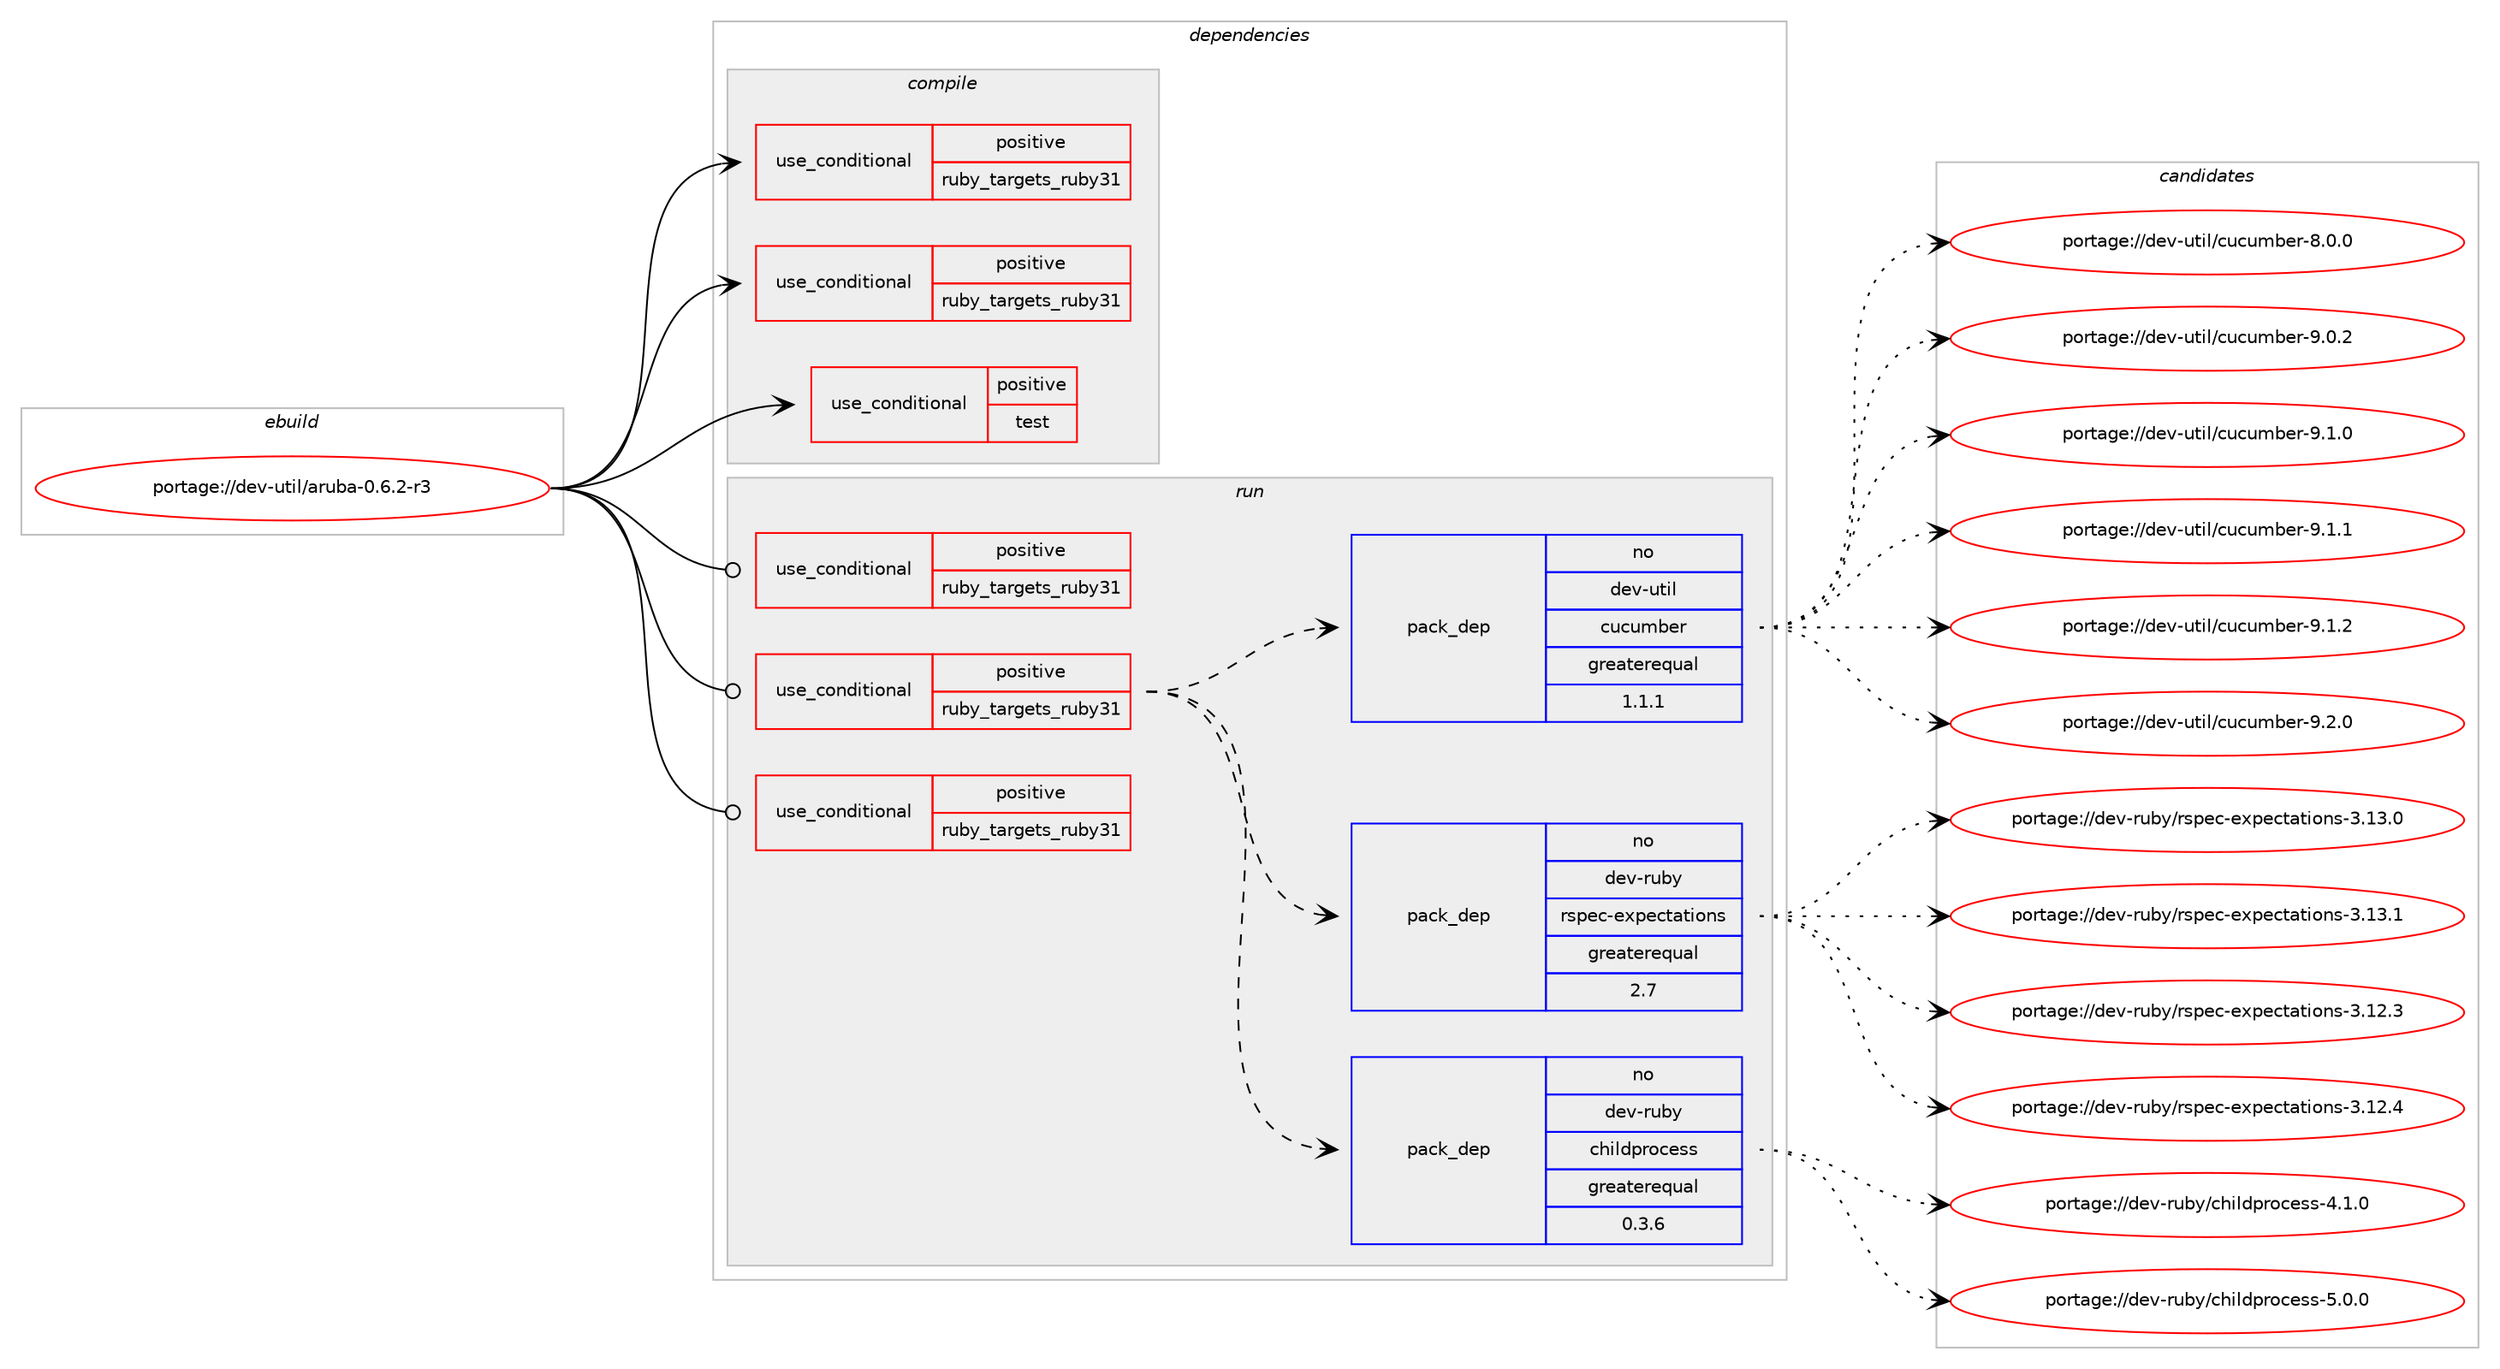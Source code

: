 digraph prolog {

# *************
# Graph options
# *************

newrank=true;
concentrate=true;
compound=true;
graph [rankdir=LR,fontname=Helvetica,fontsize=10,ranksep=1.5];#, ranksep=2.5, nodesep=0.2];
edge  [arrowhead=vee];
node  [fontname=Helvetica,fontsize=10];

# **********
# The ebuild
# **********

subgraph cluster_leftcol {
color=gray;
rank=same;
label=<<i>ebuild</i>>;
id [label="portage://dev-util/aruba-0.6.2-r3", color=red, width=4, href="../dev-util/aruba-0.6.2-r3.svg"];
}

# ****************
# The dependencies
# ****************

subgraph cluster_midcol {
color=gray;
label=<<i>dependencies</i>>;
subgraph cluster_compile {
fillcolor="#eeeeee";
style=filled;
label=<<i>compile</i>>;
subgraph cond57778 {
dependency107854 [label=<<TABLE BORDER="0" CELLBORDER="1" CELLSPACING="0" CELLPADDING="4"><TR><TD ROWSPAN="3" CELLPADDING="10">use_conditional</TD></TR><TR><TD>positive</TD></TR><TR><TD>ruby_targets_ruby31</TD></TR></TABLE>>, shape=none, color=red];
# *** BEGIN UNKNOWN DEPENDENCY TYPE (TODO) ***
# dependency107854 -> package_dependency(portage://dev-util/aruba-0.6.2-r3,install,no,dev-lang,ruby,none,[,,],[slot(3.1)],[])
# *** END UNKNOWN DEPENDENCY TYPE (TODO) ***

}
id:e -> dependency107854:w [weight=20,style="solid",arrowhead="vee"];
subgraph cond57779 {
dependency107855 [label=<<TABLE BORDER="0" CELLBORDER="1" CELLSPACING="0" CELLPADDING="4"><TR><TD ROWSPAN="3" CELLPADDING="10">use_conditional</TD></TR><TR><TD>positive</TD></TR><TR><TD>ruby_targets_ruby31</TD></TR></TABLE>>, shape=none, color=red];
# *** BEGIN UNKNOWN DEPENDENCY TYPE (TODO) ***
# dependency107855 -> package_dependency(portage://dev-util/aruba-0.6.2-r3,install,no,virtual,rubygems,none,[,,],[],[use(enable(ruby_targets_ruby31),negative)])
# *** END UNKNOWN DEPENDENCY TYPE (TODO) ***

}
id:e -> dependency107855:w [weight=20,style="solid",arrowhead="vee"];
subgraph cond57780 {
dependency107856 [label=<<TABLE BORDER="0" CELLBORDER="1" CELLSPACING="0" CELLPADDING="4"><TR><TD ROWSPAN="3" CELLPADDING="10">use_conditional</TD></TR><TR><TD>positive</TD></TR><TR><TD>test</TD></TR></TABLE>>, shape=none, color=red];
# *** BEGIN UNKNOWN DEPENDENCY TYPE (TODO) ***
# dependency107856 -> package_dependency(portage://dev-util/aruba-0.6.2-r3,install,no,app-alternatives,bc,none,[,,],[],[])
# *** END UNKNOWN DEPENDENCY TYPE (TODO) ***

}
id:e -> dependency107856:w [weight=20,style="solid",arrowhead="vee"];
}
subgraph cluster_compileandrun {
fillcolor="#eeeeee";
style=filled;
label=<<i>compile and run</i>>;
}
subgraph cluster_run {
fillcolor="#eeeeee";
style=filled;
label=<<i>run</i>>;
subgraph cond57781 {
dependency107857 [label=<<TABLE BORDER="0" CELLBORDER="1" CELLSPACING="0" CELLPADDING="4"><TR><TD ROWSPAN="3" CELLPADDING="10">use_conditional</TD></TR><TR><TD>positive</TD></TR><TR><TD>ruby_targets_ruby31</TD></TR></TABLE>>, shape=none, color=red];
# *** BEGIN UNKNOWN DEPENDENCY TYPE (TODO) ***
# dependency107857 -> package_dependency(portage://dev-util/aruba-0.6.2-r3,run,no,dev-lang,ruby,none,[,,],[slot(3.1)],[])
# *** END UNKNOWN DEPENDENCY TYPE (TODO) ***

}
id:e -> dependency107857:w [weight=20,style="solid",arrowhead="odot"];
subgraph cond57782 {
dependency107858 [label=<<TABLE BORDER="0" CELLBORDER="1" CELLSPACING="0" CELLPADDING="4"><TR><TD ROWSPAN="3" CELLPADDING="10">use_conditional</TD></TR><TR><TD>positive</TD></TR><TR><TD>ruby_targets_ruby31</TD></TR></TABLE>>, shape=none, color=red];
subgraph pack48700 {
dependency107859 [label=<<TABLE BORDER="0" CELLBORDER="1" CELLSPACING="0" CELLPADDING="4" WIDTH="220"><TR><TD ROWSPAN="6" CELLPADDING="30">pack_dep</TD></TR><TR><TD WIDTH="110">no</TD></TR><TR><TD>dev-ruby</TD></TR><TR><TD>childprocess</TD></TR><TR><TD>greaterequal</TD></TR><TR><TD>0.3.6</TD></TR></TABLE>>, shape=none, color=blue];
}
dependency107858:e -> dependency107859:w [weight=20,style="dashed",arrowhead="vee"];
subgraph pack48701 {
dependency107860 [label=<<TABLE BORDER="0" CELLBORDER="1" CELLSPACING="0" CELLPADDING="4" WIDTH="220"><TR><TD ROWSPAN="6" CELLPADDING="30">pack_dep</TD></TR><TR><TD WIDTH="110">no</TD></TR><TR><TD>dev-ruby</TD></TR><TR><TD>rspec-expectations</TD></TR><TR><TD>greaterequal</TD></TR><TR><TD>2.7</TD></TR></TABLE>>, shape=none, color=blue];
}
dependency107858:e -> dependency107860:w [weight=20,style="dashed",arrowhead="vee"];
subgraph pack48702 {
dependency107861 [label=<<TABLE BORDER="0" CELLBORDER="1" CELLSPACING="0" CELLPADDING="4" WIDTH="220"><TR><TD ROWSPAN="6" CELLPADDING="30">pack_dep</TD></TR><TR><TD WIDTH="110">no</TD></TR><TR><TD>dev-util</TD></TR><TR><TD>cucumber</TD></TR><TR><TD>greaterequal</TD></TR><TR><TD>1.1.1</TD></TR></TABLE>>, shape=none, color=blue];
}
dependency107858:e -> dependency107861:w [weight=20,style="dashed",arrowhead="vee"];
}
id:e -> dependency107858:w [weight=20,style="solid",arrowhead="odot"];
subgraph cond57783 {
dependency107862 [label=<<TABLE BORDER="0" CELLBORDER="1" CELLSPACING="0" CELLPADDING="4"><TR><TD ROWSPAN="3" CELLPADDING="10">use_conditional</TD></TR><TR><TD>positive</TD></TR><TR><TD>ruby_targets_ruby31</TD></TR></TABLE>>, shape=none, color=red];
# *** BEGIN UNKNOWN DEPENDENCY TYPE (TODO) ***
# dependency107862 -> package_dependency(portage://dev-util/aruba-0.6.2-r3,run,no,virtual,rubygems,none,[,,],[],[use(enable(ruby_targets_ruby31),negative)])
# *** END UNKNOWN DEPENDENCY TYPE (TODO) ***

}
id:e -> dependency107862:w [weight=20,style="solid",arrowhead="odot"];
}
}

# **************
# The candidates
# **************

subgraph cluster_choices {
rank=same;
color=gray;
label=<<i>candidates</i>>;

subgraph choice48700 {
color=black;
nodesep=1;
choice1001011184511411798121479910410510810011211411199101115115455246494648 [label="portage://dev-ruby/childprocess-4.1.0", color=red, width=4,href="../dev-ruby/childprocess-4.1.0.svg"];
choice1001011184511411798121479910410510810011211411199101115115455346484648 [label="portage://dev-ruby/childprocess-5.0.0", color=red, width=4,href="../dev-ruby/childprocess-5.0.0.svg"];
dependency107859:e -> choice1001011184511411798121479910410510810011211411199101115115455246494648:w [style=dotted,weight="100"];
dependency107859:e -> choice1001011184511411798121479910410510810011211411199101115115455346484648:w [style=dotted,weight="100"];
}
subgraph choice48701 {
color=black;
nodesep=1;
choice1001011184511411798121471141151121019945101120112101991169711610511111011545514649504651 [label="portage://dev-ruby/rspec-expectations-3.12.3", color=red, width=4,href="../dev-ruby/rspec-expectations-3.12.3.svg"];
choice1001011184511411798121471141151121019945101120112101991169711610511111011545514649504652 [label="portage://dev-ruby/rspec-expectations-3.12.4", color=red, width=4,href="../dev-ruby/rspec-expectations-3.12.4.svg"];
choice1001011184511411798121471141151121019945101120112101991169711610511111011545514649514648 [label="portage://dev-ruby/rspec-expectations-3.13.0", color=red, width=4,href="../dev-ruby/rspec-expectations-3.13.0.svg"];
choice1001011184511411798121471141151121019945101120112101991169711610511111011545514649514649 [label="portage://dev-ruby/rspec-expectations-3.13.1", color=red, width=4,href="../dev-ruby/rspec-expectations-3.13.1.svg"];
dependency107860:e -> choice1001011184511411798121471141151121019945101120112101991169711610511111011545514649504651:w [style=dotted,weight="100"];
dependency107860:e -> choice1001011184511411798121471141151121019945101120112101991169711610511111011545514649504652:w [style=dotted,weight="100"];
dependency107860:e -> choice1001011184511411798121471141151121019945101120112101991169711610511111011545514649514648:w [style=dotted,weight="100"];
dependency107860:e -> choice1001011184511411798121471141151121019945101120112101991169711610511111011545514649514649:w [style=dotted,weight="100"];
}
subgraph choice48702 {
color=black;
nodesep=1;
choice1001011184511711610510847991179911710998101114455646484648 [label="portage://dev-util/cucumber-8.0.0", color=red, width=4,href="../dev-util/cucumber-8.0.0.svg"];
choice1001011184511711610510847991179911710998101114455746484650 [label="portage://dev-util/cucumber-9.0.2", color=red, width=4,href="../dev-util/cucumber-9.0.2.svg"];
choice1001011184511711610510847991179911710998101114455746494648 [label="portage://dev-util/cucumber-9.1.0", color=red, width=4,href="../dev-util/cucumber-9.1.0.svg"];
choice1001011184511711610510847991179911710998101114455746494649 [label="portage://dev-util/cucumber-9.1.1", color=red, width=4,href="../dev-util/cucumber-9.1.1.svg"];
choice1001011184511711610510847991179911710998101114455746494650 [label="portage://dev-util/cucumber-9.1.2", color=red, width=4,href="../dev-util/cucumber-9.1.2.svg"];
choice1001011184511711610510847991179911710998101114455746504648 [label="portage://dev-util/cucumber-9.2.0", color=red, width=4,href="../dev-util/cucumber-9.2.0.svg"];
dependency107861:e -> choice1001011184511711610510847991179911710998101114455646484648:w [style=dotted,weight="100"];
dependency107861:e -> choice1001011184511711610510847991179911710998101114455746484650:w [style=dotted,weight="100"];
dependency107861:e -> choice1001011184511711610510847991179911710998101114455746494648:w [style=dotted,weight="100"];
dependency107861:e -> choice1001011184511711610510847991179911710998101114455746494649:w [style=dotted,weight="100"];
dependency107861:e -> choice1001011184511711610510847991179911710998101114455746494650:w [style=dotted,weight="100"];
dependency107861:e -> choice1001011184511711610510847991179911710998101114455746504648:w [style=dotted,weight="100"];
}
}

}
